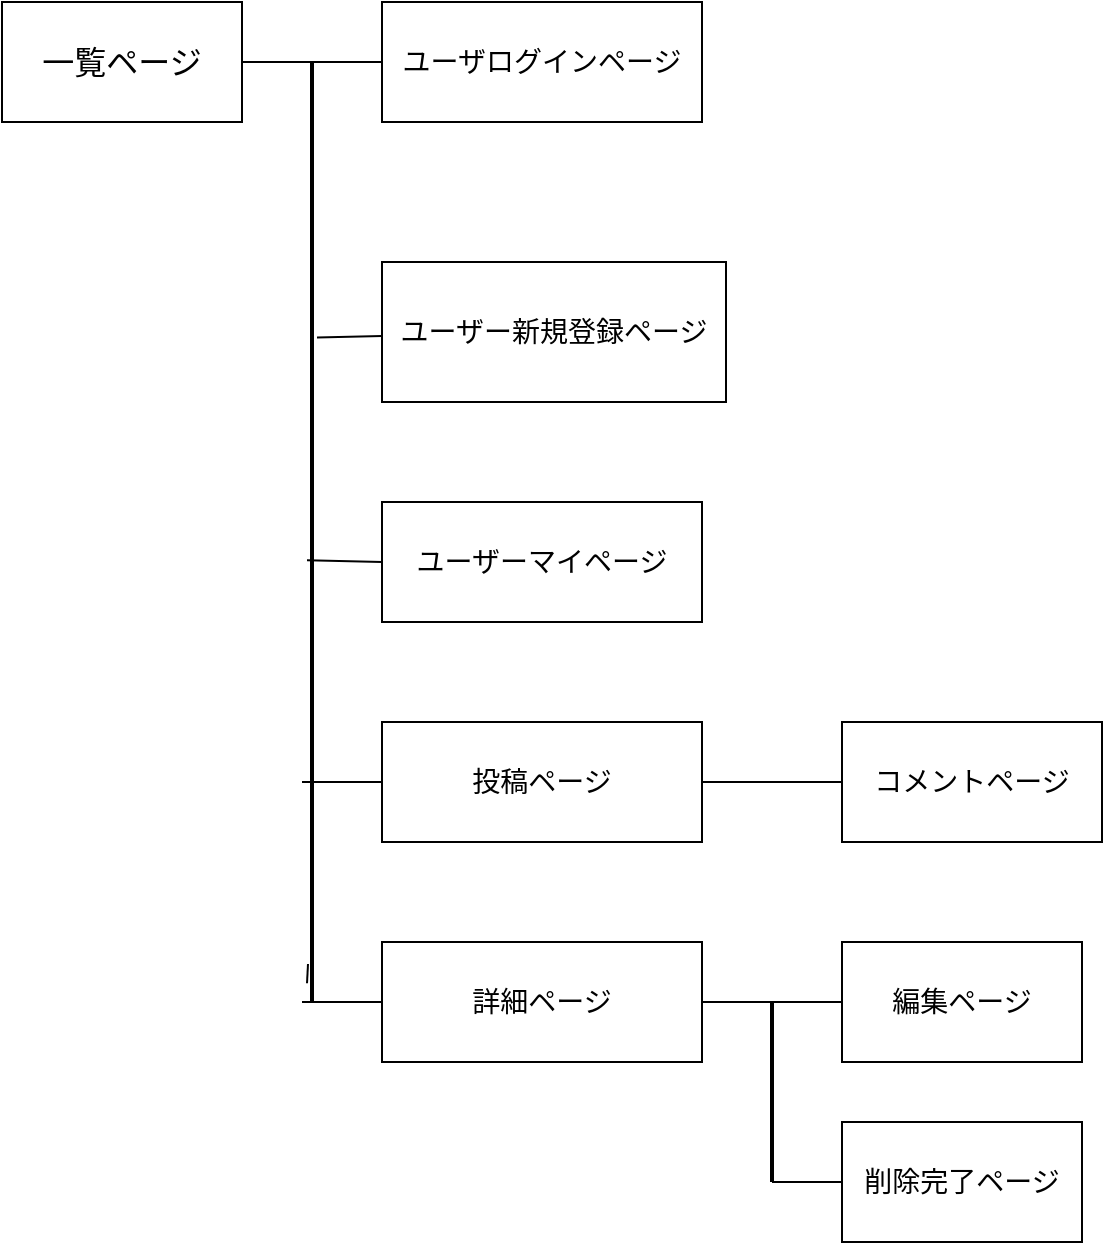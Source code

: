 <mxfile>
    <diagram id="gxDSGoNI4qdWP_PAOAV1" name="ページ1">
        <mxGraphModel dx="657" dy="556" grid="1" gridSize="10" guides="1" tooltips="1" connect="1" arrows="1" fold="1" page="1" pageScale="1" pageWidth="827" pageHeight="1169" math="0" shadow="0">
            <root>
                <mxCell id="0"/>
                <mxCell id="1" parent="0"/>
                <mxCell id="4" style="edgeStyle=none;html=1;entryX=0;entryY=0.5;entryDx=0;entryDy=0;fontSize=14;endArrow=none;endFill=0;" edge="1" parent="1" source="2" target="3">
                    <mxGeometry relative="1" as="geometry"/>
                </mxCell>
                <mxCell id="2" value="一覧ページ" style="rounded=0;whiteSpace=wrap;html=1;fontSize=16;" vertex="1" parent="1">
                    <mxGeometry x="60" y="160" width="120" height="60" as="geometry"/>
                </mxCell>
                <mxCell id="3" value="ユーザログインページ" style="rounded=0;whiteSpace=wrap;html=1;fontSize=14;" vertex="1" parent="1">
                    <mxGeometry x="250" y="160" width="160" height="60" as="geometry"/>
                </mxCell>
                <mxCell id="10" style="edgeStyle=none;html=1;entryX=0.293;entryY=0.25;entryDx=0;entryDy=0;entryPerimeter=0;fontSize=14;endArrow=none;endFill=0;" edge="1" parent="1" source="5" target="9">
                    <mxGeometry relative="1" as="geometry"/>
                </mxCell>
                <mxCell id="5" value="ユーザー新規登録ページ" style="rounded=0;whiteSpace=wrap;html=1;fontSize=14;" vertex="1" parent="1">
                    <mxGeometry x="250" y="290" width="172" height="70" as="geometry"/>
                </mxCell>
                <mxCell id="11" style="edgeStyle=none;html=1;exitX=0;exitY=0.5;exitDx=0;exitDy=0;entryX=0.53;entryY=0.75;entryDx=0;entryDy=0;entryPerimeter=0;fontSize=14;endArrow=none;endFill=0;targetPerimeterSpacing=0;" edge="1" parent="1" source="6" target="9">
                    <mxGeometry relative="1" as="geometry"/>
                </mxCell>
                <mxCell id="6" value="ユーザーマイページ" style="rounded=0;whiteSpace=wrap;html=1;fontSize=14;" vertex="1" parent="1">
                    <mxGeometry x="250" y="410" width="160" height="60" as="geometry"/>
                </mxCell>
                <mxCell id="13" style="edgeStyle=none;html=1;fontSize=14;endArrow=none;endFill=0;" edge="1" parent="1" source="7">
                    <mxGeometry relative="1" as="geometry">
                        <mxPoint x="210" y="550" as="targetPoint"/>
                    </mxGeometry>
                </mxCell>
                <mxCell id="7" value="投稿ページ" style="rounded=0;whiteSpace=wrap;html=1;fontSize=14;" vertex="1" parent="1">
                    <mxGeometry x="250" y="520" width="160" height="60" as="geometry"/>
                </mxCell>
                <mxCell id="16" style="edgeStyle=none;html=1;exitX=0;exitY=0.5;exitDx=0;exitDy=0;fontSize=14;endArrow=none;endFill=0;endSize=6;" edge="1" parent="1" source="8">
                    <mxGeometry relative="1" as="geometry">
                        <mxPoint x="210" y="660" as="targetPoint"/>
                    </mxGeometry>
                </mxCell>
                <mxCell id="8" value="詳細ページ" style="rounded=0;whiteSpace=wrap;html=1;fontSize=14;" vertex="1" parent="1">
                    <mxGeometry x="250" y="630" width="160" height="60" as="geometry"/>
                </mxCell>
                <mxCell id="9" value="" style="line;strokeWidth=2;direction=south;html=1;fontSize=14;" vertex="1" parent="1">
                    <mxGeometry x="210" y="190" width="10" height="470" as="geometry"/>
                </mxCell>
                <mxCell id="15" style="edgeStyle=none;html=1;entryX=0.98;entryY=0.75;entryDx=0;entryDy=0;entryPerimeter=0;fontSize=14;endArrow=none;endFill=0;endSize=6;" edge="1" parent="1" target="9">
                    <mxGeometry relative="1" as="geometry">
                        <mxPoint x="213" y="641" as="sourcePoint"/>
                    </mxGeometry>
                </mxCell>
                <mxCell id="18" style="edgeStyle=none;html=1;fontSize=14;endArrow=none;endFill=0;endSize=6;targetPerimeterSpacing=0;entryX=1;entryY=0.5;entryDx=0;entryDy=0;" edge="1" parent="1" source="17" target="7">
                    <mxGeometry relative="1" as="geometry">
                        <mxPoint x="420" y="550" as="targetPoint"/>
                    </mxGeometry>
                </mxCell>
                <mxCell id="17" value="コメントページ" style="rounded=0;whiteSpace=wrap;html=1;fontSize=14;" vertex="1" parent="1">
                    <mxGeometry x="480" y="520" width="130" height="60" as="geometry"/>
                </mxCell>
                <mxCell id="21" style="edgeStyle=none;html=1;exitX=0;exitY=0.5;exitDx=0;exitDy=0;entryX=1;entryY=0.5;entryDx=0;entryDy=0;fontSize=14;endArrow=none;endFill=0;endSize=6;targetPerimeterSpacing=0;" edge="1" parent="1" source="19" target="8">
                    <mxGeometry relative="1" as="geometry"/>
                </mxCell>
                <mxCell id="19" value="編集ページ" style="rounded=0;whiteSpace=wrap;html=1;fontSize=14;" vertex="1" parent="1">
                    <mxGeometry x="480" y="630" width="120" height="60" as="geometry"/>
                </mxCell>
                <mxCell id="23" style="edgeStyle=none;html=1;entryX=1;entryY=0.5;entryDx=0;entryDy=0;entryPerimeter=0;fontSize=14;endArrow=none;endFill=0;endSize=6;targetPerimeterSpacing=0;" edge="1" parent="1" source="20" target="22">
                    <mxGeometry relative="1" as="geometry"/>
                </mxCell>
                <mxCell id="20" value="削除完了ページ" style="rounded=0;whiteSpace=wrap;html=1;fontSize=14;" vertex="1" parent="1">
                    <mxGeometry x="480" y="720" width="120" height="60" as="geometry"/>
                </mxCell>
                <mxCell id="22" value="" style="line;strokeWidth=2;direction=south;html=1;fontSize=14;" vertex="1" parent="1">
                    <mxGeometry x="440" y="660" width="10" height="90" as="geometry"/>
                </mxCell>
            </root>
        </mxGraphModel>
    </diagram>
</mxfile>
